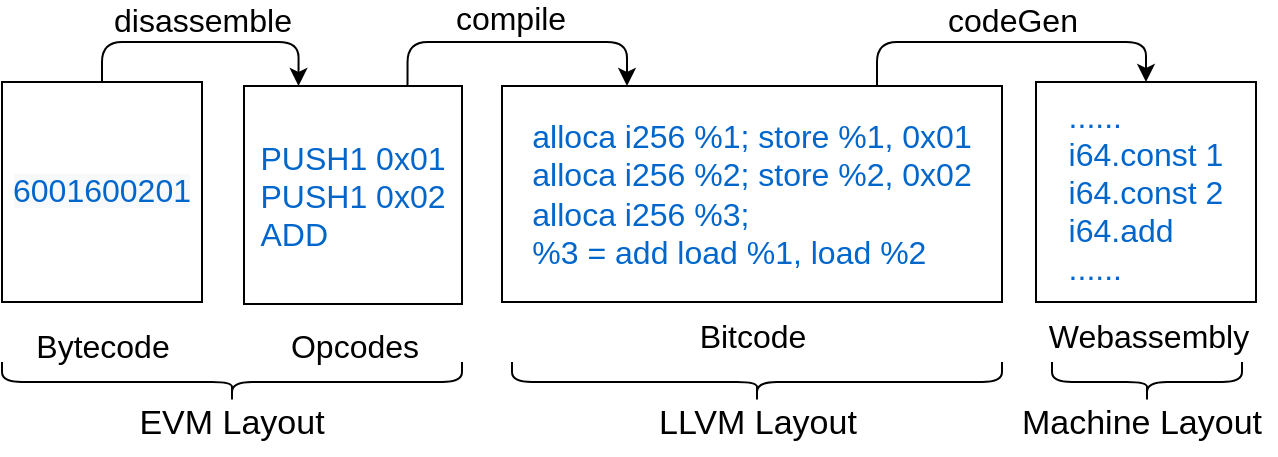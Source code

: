 <mxfile version="15.9.6" type="github">
  <diagram id="C5RBs43oDa-KdzZeNtuy" name="Page-1">
    <mxGraphModel dx="898" dy="363" grid="1" gridSize="10" guides="1" tooltips="1" connect="1" arrows="1" fold="1" page="1" pageScale="1" pageWidth="657" pageHeight="227" background="none" math="0" shadow="0">
      <root>
        <mxCell id="WIyWlLk6GJQsqaUBKTNV-0" />
        <mxCell id="WIyWlLk6GJQsqaUBKTNV-1" parent="WIyWlLk6GJQsqaUBKTNV-0" />
        <mxCell id="qfetKhGp25W4pGl__Ujv-42" style="edgeStyle=orthogonalEdgeStyle;rounded=1;orthogonalLoop=1;jettySize=auto;html=1;exitX=0.75;exitY=0;exitDx=0;exitDy=0;entryX=0.25;entryY=0;entryDx=0;entryDy=0;fontSize=17;fontColor=#000000;strokeWidth=1;" edge="1" parent="WIyWlLk6GJQsqaUBKTNV-1" source="qfetKhGp25W4pGl__Ujv-0" target="qfetKhGp25W4pGl__Ujv-2">
          <mxGeometry relative="1" as="geometry">
            <Array as="points">
              <mxPoint x="219" y="248" />
              <mxPoint x="329" y="248" />
            </Array>
          </mxGeometry>
        </mxCell>
        <mxCell id="qfetKhGp25W4pGl__Ujv-0" value="&lt;div style=&quot;text-align: left; font-size: 16px;&quot;&gt;&lt;font color=&quot;#0066cc&quot; style=&quot;font-size: 16px;&quot;&gt;PUSH1 0x01&lt;/font&gt;&lt;/div&gt;&lt;div style=&quot;text-align: left; font-size: 16px;&quot;&gt;&lt;font color=&quot;#0066cc&quot; style=&quot;font-size: 16px;&quot;&gt;PUSH1 0x02&lt;/font&gt;&lt;/div&gt;&lt;div style=&quot;text-align: left; font-size: 16px;&quot;&gt;&lt;font color=&quot;#0066cc&quot; style=&quot;font-size: 16px;&quot;&gt;ADD&lt;/font&gt;&lt;/div&gt;" style="whiteSpace=wrap;html=1;aspect=fixed;fontSize=16;" vertex="1" parent="WIyWlLk6GJQsqaUBKTNV-1">
          <mxGeometry x="137" y="270" width="109" height="109" as="geometry" />
        </mxCell>
        <mxCell id="qfetKhGp25W4pGl__Ujv-41" style="edgeStyle=orthogonalEdgeStyle;rounded=1;orthogonalLoop=1;jettySize=auto;html=1;exitX=0.75;exitY=0;exitDx=0;exitDy=0;entryX=0.5;entryY=0;entryDx=0;entryDy=0;fontSize=17;fontColor=#000000;strokeWidth=1;" edge="1" parent="WIyWlLk6GJQsqaUBKTNV-1" source="qfetKhGp25W4pGl__Ujv-2" target="qfetKhGp25W4pGl__Ujv-32">
          <mxGeometry relative="1" as="geometry">
            <Array as="points">
              <mxPoint x="454" y="248" />
              <mxPoint x="588" y="248" />
            </Array>
          </mxGeometry>
        </mxCell>
        <mxCell id="qfetKhGp25W4pGl__Ujv-2" value="&lt;div style=&quot;text-align: left ; font-size: 16px&quot;&gt;alloca i256 %1; store %1, 0x01&lt;br style=&quot;font-size: 16px&quot;&gt;&lt;/div&gt;&lt;div style=&quot;text-align: left ; font-size: 16px&quot;&gt;alloca i256 %2; store %2, 0x02&lt;br style=&quot;font-size: 16px&quot;&gt;&lt;/div&gt;&lt;div style=&quot;text-align: left ; font-size: 16px&quot;&gt;alloca i256 %3;&amp;nbsp;&lt;/div&gt;&lt;div style=&quot;text-align: left ; font-size: 16px&quot;&gt;%3 = add load %1, load %2&lt;br style=&quot;font-size: 16px&quot;&gt;&lt;/div&gt;" style="rounded=0;whiteSpace=wrap;html=1;fontColor=#0066CC;fontSize=16;" vertex="1" parent="WIyWlLk6GJQsqaUBKTNV-1">
          <mxGeometry x="266" y="270" width="250" height="108" as="geometry" />
        </mxCell>
        <mxCell id="qfetKhGp25W4pGl__Ujv-4" value="Opcodes" style="text;html=1;align=center;verticalAlign=middle;resizable=0;points=[];autosize=1;strokeColor=none;fillColor=none;fontColor=#000000;fontSize=16;" vertex="1" parent="WIyWlLk6GJQsqaUBKTNV-1">
          <mxGeometry x="151.5" y="390" width="80" height="20" as="geometry" />
        </mxCell>
        <mxCell id="qfetKhGp25W4pGl__Ujv-5" value="Bitcode" style="text;html=1;align=center;verticalAlign=middle;resizable=0;points=[];autosize=1;strokeColor=none;fillColor=none;fontColor=#000000;fontSize=16;" vertex="1" parent="WIyWlLk6GJQsqaUBKTNV-1">
          <mxGeometry x="356" y="385" width="70" height="20" as="geometry" />
        </mxCell>
        <mxCell id="qfetKhGp25W4pGl__Ujv-8" value="Bytecode" style="text;html=1;align=center;verticalAlign=middle;resizable=0;points=[];autosize=1;strokeColor=none;fillColor=none;fontColor=#000000;fontSize=16;" vertex="1" parent="WIyWlLk6GJQsqaUBKTNV-1">
          <mxGeometry x="26" y="390" width="80" height="20" as="geometry" />
        </mxCell>
        <mxCell id="qfetKhGp25W4pGl__Ujv-18" value="disassemble" style="edgeLabel;html=1;align=center;verticalAlign=middle;resizable=0;points=[];fontColor=#000000;fontSize=16;" vertex="1" connectable="0" parent="WIyWlLk6GJQsqaUBKTNV-1">
          <mxGeometry x="101" y="238" as="geometry">
            <mxPoint x="15" y="-1" as="offset" />
          </mxGeometry>
        </mxCell>
        <mxCell id="qfetKhGp25W4pGl__Ujv-31" value="compile" style="edgeLabel;html=1;align=center;verticalAlign=middle;resizable=0;points=[];fontColor=#000000;fontSize=16;" vertex="1" connectable="0" parent="WIyWlLk6GJQsqaUBKTNV-1">
          <mxGeometry x="222" y="279" as="geometry">
            <mxPoint x="48" y="-43" as="offset" />
          </mxGeometry>
        </mxCell>
        <mxCell id="qfetKhGp25W4pGl__Ujv-32" value="&lt;div style=&quot;text-align: left ; font-size: 16px&quot;&gt;&lt;font color=&quot;#0066cc&quot;&gt;......&lt;/font&gt;&lt;/div&gt;&lt;div style=&quot;text-align: left ; font-size: 16px&quot;&gt;&lt;font color=&quot;#0066cc&quot;&gt;i64.const 1&lt;/font&gt;&lt;/div&gt;&lt;div style=&quot;text-align: left ; font-size: 16px&quot;&gt;&lt;font color=&quot;#0066cc&quot;&gt;i64.const 2&lt;/font&gt;&lt;/div&gt;&lt;div style=&quot;text-align: left ; font-size: 16px&quot;&gt;&lt;font color=&quot;#0066cc&quot;&gt;i64.add&lt;/font&gt;&lt;/div&gt;&lt;div style=&quot;text-align: left ; font-size: 16px&quot;&gt;&lt;font color=&quot;#0066cc&quot;&gt;......&lt;/font&gt;&lt;/div&gt;" style="whiteSpace=wrap;html=1;aspect=fixed;fontSize=16;" vertex="1" parent="WIyWlLk6GJQsqaUBKTNV-1">
          <mxGeometry x="533" y="268" width="110" height="110" as="geometry" />
        </mxCell>
        <mxCell id="qfetKhGp25W4pGl__Ujv-39" style="edgeStyle=orthogonalEdgeStyle;rounded=1;orthogonalLoop=1;jettySize=auto;html=1;exitX=0.5;exitY=0;exitDx=0;exitDy=0;entryX=0.25;entryY=0;entryDx=0;entryDy=0;fontSize=17;fontColor=#000000;strokeWidth=1;" edge="1" parent="WIyWlLk6GJQsqaUBKTNV-1" source="qfetKhGp25W4pGl__Ujv-35" target="qfetKhGp25W4pGl__Ujv-0">
          <mxGeometry relative="1" as="geometry">
            <Array as="points">
              <mxPoint x="66" y="248" />
              <mxPoint x="164" y="248" />
            </Array>
          </mxGeometry>
        </mxCell>
        <mxCell id="qfetKhGp25W4pGl__Ujv-35" value="&lt;meta charset=&quot;utf-8&quot;&gt;&lt;span style=&quot;color: rgb(0, 102, 204); font-family: helvetica; font-size: 16px; font-style: normal; font-weight: 400; letter-spacing: normal; text-align: left; text-indent: 0px; text-transform: none; word-spacing: 0px; background-color: rgb(248, 249, 250); display: inline; float: none;&quot;&gt;6001600201&lt;/span&gt;" style="rounded=0;whiteSpace=wrap;html=1;fontSize=17;fontColor=#000000;" vertex="1" parent="WIyWlLk6GJQsqaUBKTNV-1">
          <mxGeometry x="16" y="268" width="100" height="110" as="geometry" />
        </mxCell>
        <mxCell id="qfetKhGp25W4pGl__Ujv-38" value="Webassembly" style="text;html=1;align=center;verticalAlign=middle;resizable=0;points=[];autosize=1;strokeColor=none;fillColor=none;fontColor=#000000;fontSize=16;" vertex="1" parent="WIyWlLk6GJQsqaUBKTNV-1">
          <mxGeometry x="529" y="385" width="120" height="20" as="geometry" />
        </mxCell>
        <mxCell id="qfetKhGp25W4pGl__Ujv-43" value="codeGen" style="edgeLabel;html=1;align=center;verticalAlign=middle;resizable=0;points=[];fontColor=#000000;fontSize=16;" vertex="1" connectable="0" parent="WIyWlLk6GJQsqaUBKTNV-1">
          <mxGeometry x="506" y="238" as="geometry">
            <mxPoint x="15" y="-1" as="offset" />
          </mxGeometry>
        </mxCell>
        <mxCell id="qfetKhGp25W4pGl__Ujv-49" value="" style="shape=curlyBracket;whiteSpace=wrap;html=1;rounded=1;flipH=1;shadow=0;sketch=0;fontSize=17;fontColor=#000000;rotation=90;" vertex="1" parent="WIyWlLk6GJQsqaUBKTNV-1">
          <mxGeometry x="121" y="303" width="20" height="230" as="geometry" />
        </mxCell>
        <mxCell id="qfetKhGp25W4pGl__Ujv-50" value="" style="shape=curlyBracket;whiteSpace=wrap;html=1;rounded=1;flipH=1;shadow=0;sketch=0;fontSize=17;fontColor=#000000;rotation=90;" vertex="1" parent="WIyWlLk6GJQsqaUBKTNV-1">
          <mxGeometry x="383.5" y="295.5" width="20" height="245" as="geometry" />
        </mxCell>
        <mxCell id="qfetKhGp25W4pGl__Ujv-51" value="" style="shape=curlyBracket;whiteSpace=wrap;html=1;rounded=1;flipH=1;shadow=0;sketch=0;fontSize=17;fontColor=#000000;rotation=90;" vertex="1" parent="WIyWlLk6GJQsqaUBKTNV-1">
          <mxGeometry x="578.5" y="370.5" width="20" height="95" as="geometry" />
        </mxCell>
        <mxCell id="qfetKhGp25W4pGl__Ujv-52" value="EVM Layout" style="text;html=1;strokeColor=none;fillColor=none;align=center;verticalAlign=middle;whiteSpace=wrap;rounded=0;shadow=0;sketch=0;fontSize=17;fontColor=#000000;" vertex="1" parent="WIyWlLk6GJQsqaUBKTNV-1">
          <mxGeometry x="46" y="424" width="170" height="30" as="geometry" />
        </mxCell>
        <mxCell id="qfetKhGp25W4pGl__Ujv-53" value="LLVM Layout" style="text;html=1;strokeColor=none;fillColor=none;align=center;verticalAlign=middle;whiteSpace=wrap;rounded=0;shadow=0;sketch=0;fontSize=17;fontColor=#000000;" vertex="1" parent="WIyWlLk6GJQsqaUBKTNV-1">
          <mxGeometry x="308.5" y="424" width="170" height="30" as="geometry" />
        </mxCell>
        <mxCell id="qfetKhGp25W4pGl__Ujv-56" value="Machine Layout" style="text;html=1;strokeColor=none;fillColor=none;align=center;verticalAlign=middle;whiteSpace=wrap;rounded=0;shadow=0;sketch=0;fontSize=17;fontColor=#000000;" vertex="1" parent="WIyWlLk6GJQsqaUBKTNV-1">
          <mxGeometry x="519" y="424" width="134" height="30" as="geometry" />
        </mxCell>
      </root>
    </mxGraphModel>
  </diagram>
</mxfile>
